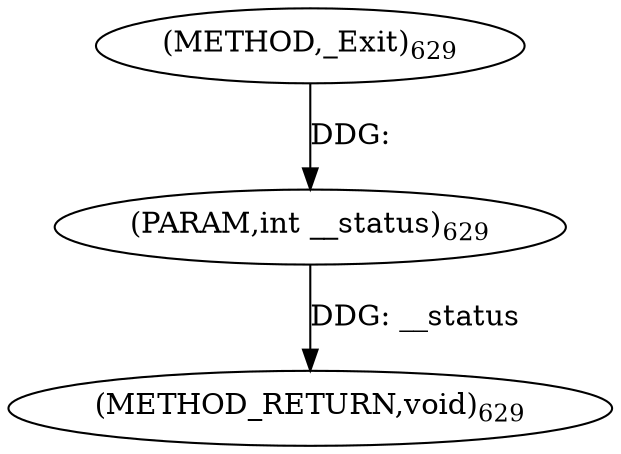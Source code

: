 digraph "_Exit" {  
"21814" [label = <(METHOD,_Exit)<SUB>629</SUB>> ]
"21816" [label = <(METHOD_RETURN,void)<SUB>629</SUB>> ]
"21815" [label = <(PARAM,int __status)<SUB>629</SUB>> ]
  "21815" -> "21816"  [ label = "DDG: __status"] 
  "21814" -> "21815"  [ label = "DDG: "] 
}
